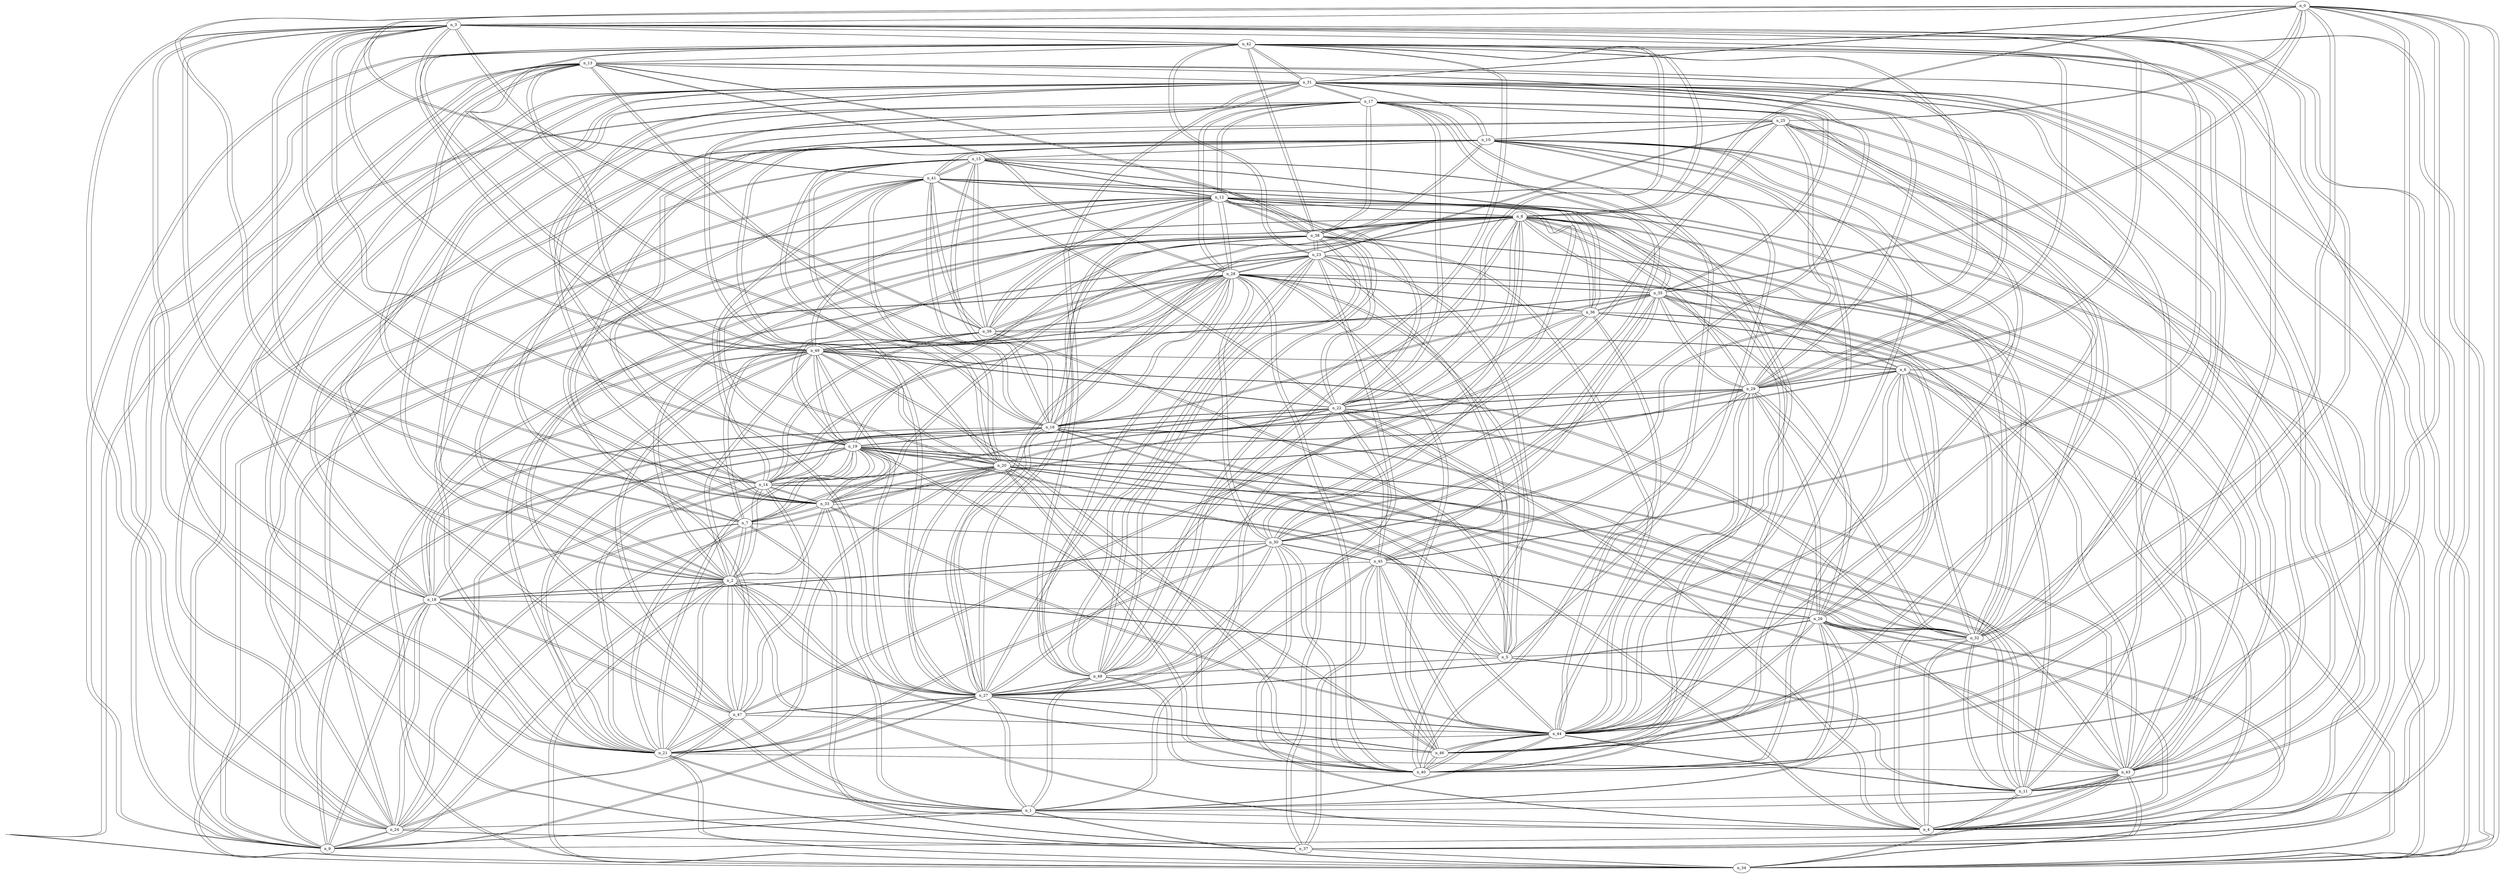 graph g5 {
n_0--n_3
n_0--n_8
n_0--n_25
n_0--n_31
n_0--n_32
n_0--n_33
n_0--n_34
n_0--n_35
n_0--n_37
n_0--n_40
n_0--n_41
n_0--n_46
n_1--n_4
n_1--n_8
n_1--n_9
n_1--n_11
n_1--n_21
n_1--n_24
n_1--n_26
n_1--n_27
n_1--n_33
n_1--n_34
n_1--n_43
n_1--n_44
n_1--n_47
n_1--n_48
n_2--n_3
n_2--n_4
n_2--n_5
n_2--n_7
n_2--n_8
n_2--n_9
n_2--n_14
n_2--n_18
n_2--n_21
n_2--n_25
n_2--n_27
n_2--n_31
n_2--n_33
n_2--n_34
n_2--n_41
n_2--n_45
n_2--n_46
n_2--n_47
n_2--n_49
n_3--n_0
n_3--n_2
n_3--n_4
n_3--n_7
n_3--n_18
n_3--n_19
n_3--n_20
n_3--n_24
n_3--n_29
n_3--n_33
n_3--n_34
n_3--n_39
n_3--n_42
n_3--n_44
n_3--n_45
n_3--n_46
n_3--n_49
n_4--n_1
n_4--n_2
n_4--n_3
n_4--n_8
n_4--n_16
n_4--n_18
n_4--n_22
n_4--n_23
n_4--n_25
n_4--n_26
n_4--n_30
n_4--n_32
n_4--n_35
n_4--n_42
n_4--n_43
n_5--n_2
n_5--n_10
n_5--n_11
n_5--n_20
n_5--n_22
n_5--n_28
n_5--n_32
n_5--n_33
n_5--n_39
n_5--n_48
n_6--n_8
n_6--n_10
n_6--n_11
n_6--n_19
n_6--n_26
n_6--n_29
n_6--n_32
n_6--n_34
n_6--n_35
n_6--n_40
n_6--n_49
n_7--n_2
n_7--n_3
n_7--n_10
n_7--n_19
n_7--n_21
n_7--n_22
n_7--n_24
n_7--n_28
n_7--n_30
n_7--n_33
n_7--n_37
n_8--n_0
n_8--n_1
n_8--n_2
n_8--n_4
n_8--n_6
n_8--n_9
n_8--n_12
n_8--n_16
n_8--n_19
n_8--n_22
n_8--n_29
n_8--n_33
n_8--n_35
n_8--n_38
n_8--n_40
n_8--n_42
n_8--n_43
n_8--n_48
n_9--n_1
n_9--n_2
n_9--n_8
n_9--n_10
n_9--n_13
n_9--n_18
n_9--n_19
n_9--n_24
n_9--n_27
n_9--n_28
n_9--n_42
n_9--n_43
n_10--n_5
n_10--n_6
n_10--n_7
n_10--n_9
n_10--n_15
n_10--n_20
n_10--n_25
n_10--n_31
n_10--n_33
n_10--n_37
n_10--n_38
n_10--n_40
n_10--n_41
n_10--n_43
n_10--n_44
n_11--n_1
n_11--n_5
n_11--n_6
n_11--n_13
n_11--n_14
n_11--n_19
n_11--n_31
n_11--n_32
n_11--n_34
n_11--n_42
n_11--n_43
n_11--n_44
n_12--n_8
n_12--n_15
n_12--n_17
n_12--n_19
n_12--n_22
n_12--n_24
n_12--n_27
n_12--n_28
n_12--n_30
n_12--n_32
n_12--n_34
n_12--n_36
n_12--n_38
n_12--n_39
n_12--n_41
n_12--n_47
n_12--n_49
n_13--n_9
n_13--n_11
n_13--n_14
n_13--n_16
n_13--n_21
n_13--n_28
n_13--n_29
n_13--n_30
n_13--n_31
n_13--n_37
n_13--n_38
n_13--n_42
n_13--n_49
n_14--n_2
n_14--n_11
n_14--n_13
n_14--n_17
n_14--n_19
n_14--n_20
n_14--n_21
n_14--n_28
n_14--n_29
n_14--n_33
n_14--n_39
n_14--n_41
n_14--n_43
n_14--n_47
n_15--n_10
n_15--n_12
n_15--n_16
n_15--n_20
n_15--n_24
n_15--n_27
n_15--n_36
n_15--n_39
n_15--n_41
n_15--n_44
n_15--n_48
n_16--n_4
n_16--n_8
n_16--n_13
n_16--n_15
n_16--n_18
n_16--n_19
n_16--n_21
n_16--n_22
n_16--n_26
n_16--n_27
n_16--n_28
n_16--n_32
n_16--n_35
n_16--n_38
n_16--n_41
n_16--n_42
n_17--n_12
n_17--n_14
n_17--n_18
n_17--n_22
n_17--n_25
n_17--n_28
n_17--n_30
n_17--n_31
n_17--n_34
n_17--n_38
n_17--n_40
n_17--n_43
n_17--n_44
n_18--n_2
n_18--n_3
n_18--n_4
n_18--n_9
n_18--n_16
n_18--n_17
n_18--n_19
n_18--n_21
n_18--n_24
n_18--n_26
n_18--n_29
n_18--n_30
n_18--n_31
n_18--n_34
n_18--n_49
n_19--n_3
n_19--n_6
n_19--n_7
n_19--n_8
n_19--n_9
n_19--n_11
n_19--n_12
n_19--n_14
n_19--n_16
n_19--n_18
n_19--n_20
n_19--n_21
n_19--n_32
n_19--n_33
n_19--n_38
n_19--n_40
n_19--n_44
n_19--n_49
n_20--n_3
n_20--n_5
n_20--n_10
n_20--n_14
n_20--n_15
n_20--n_19
n_20--n_21
n_20--n_24
n_20--n_27
n_20--n_29
n_20--n_31
n_20--n_32
n_20--n_33
n_20--n_36
n_20--n_40
n_20--n_41
n_20--n_46
n_21--n_1
n_21--n_2
n_21--n_7
n_21--n_13
n_21--n_14
n_21--n_16
n_21--n_18
n_21--n_19
n_21--n_20
n_21--n_27
n_21--n_30
n_21--n_31
n_21--n_34
n_21--n_38
n_21--n_41
n_21--n_43
n_21--n_44
n_21--n_47
n_22--n_4
n_22--n_5
n_22--n_7
n_22--n_8
n_22--n_12
n_22--n_16
n_22--n_17
n_22--n_27
n_22--n_29
n_22--n_33
n_22--n_38
n_22--n_41
n_22--n_42
n_22--n_43
n_22--n_45
n_22--n_49
n_23--n_4
n_23--n_25
n_23--n_27
n_23--n_28
n_23--n_34
n_23--n_37
n_23--n_38
n_23--n_39
n_23--n_40
n_23--n_42
n_23--n_45
n_23--n_48
n_24--n_1
n_24--n_3
n_24--n_7
n_24--n_9
n_24--n_12
n_24--n_15
n_24--n_18
n_24--n_20
n_24--n_31
n_24--n_37
n_24--n_42
n_24--n_47
n_25--n_0
n_25--n_2
n_25--n_4
n_25--n_10
n_25--n_17
n_25--n_23
n_25--n_29
n_25--n_33
n_25--n_44
n_25--n_46
n_25--n_48
n_26--n_1
n_26--n_4
n_26--n_6
n_26--n_16
n_26--n_18
n_26--n_27
n_26--n_29
n_26--n_32
n_26--n_34
n_26--n_35
n_26--n_36
n_26--n_40
n_26--n_43
n_26--n_44
n_27--n_1
n_27--n_2
n_27--n_9
n_27--n_12
n_27--n_15
n_27--n_16
n_27--n_20
n_27--n_21
n_27--n_22
n_27--n_23
n_27--n_26
n_27--n_28
n_27--n_30
n_27--n_31
n_27--n_35
n_27--n_44
n_27--n_45
n_27--n_46
n_27--n_47
n_27--n_48
n_27--n_49
n_28--n_5
n_28--n_7
n_28--n_9
n_28--n_12
n_28--n_13
n_28--n_14
n_28--n_16
n_28--n_17
n_28--n_23
n_28--n_27
n_28--n_30
n_28--n_35
n_28--n_36
n_28--n_40
n_28--n_43
n_28--n_46
n_28--n_47
n_28--n_48
n_28--n_49
n_29--n_3
n_29--n_6
n_29--n_8
n_29--n_13
n_29--n_14
n_29--n_18
n_29--n_20
n_29--n_22
n_29--n_25
n_29--n_26
n_29--n_31
n_29--n_32
n_29--n_35
n_29--n_42
n_29--n_44
n_29--n_45
n_29--n_46
n_30--n_4
n_30--n_7
n_30--n_12
n_30--n_13
n_30--n_17
n_30--n_18
n_30--n_21
n_30--n_27
n_30--n_28
n_30--n_35
n_30--n_40
n_30--n_42
n_30--n_45
n_31--n_0
n_31--n_2
n_31--n_10
n_31--n_11
n_31--n_13
n_31--n_17
n_31--n_18
n_31--n_20
n_31--n_21
n_31--n_24
n_31--n_27
n_31--n_29
n_31--n_32
n_31--n_34
n_31--n_35
n_31--n_42
n_31--n_43
n_31--n_44
n_31--n_47
n_31--n_48
n_32--n_0
n_32--n_4
n_32--n_5
n_32--n_6
n_32--n_11
n_32--n_12
n_32--n_16
n_32--n_19
n_32--n_20
n_32--n_26
n_32--n_29
n_32--n_31
n_32--n_38
n_32--n_41
n_32--n_49
n_33--n_0
n_33--n_1
n_33--n_2
n_33--n_3
n_33--n_5
n_33--n_7
n_33--n_8
n_33--n_10
n_33--n_14
n_33--n_19
n_33--n_20
n_33--n_22
n_33--n_25
n_33--n_44
n_34--n_0
n_34--n_1
n_34--n_2
n_34--n_3
n_34--n_6
n_34--n_11
n_34--n_12
n_34--n_17
n_34--n_18
n_34--n_21
n_34--n_23
n_34--n_26
n_34--n_31
n_34--n_37
n_35--n_0
n_35--n_4
n_35--n_6
n_35--n_8
n_35--n_16
n_35--n_26
n_35--n_27
n_35--n_28
n_35--n_29
n_35--n_30
n_35--n_31
n_35--n_36
n_35--n_41
n_35--n_49
n_36--n_12
n_36--n_15
n_36--n_20
n_36--n_26
n_36--n_28
n_36--n_35
n_36--n_39
n_36--n_43
n_36--n_44
n_36--n_47
n_37--n_0
n_37--n_7
n_37--n_10
n_37--n_13
n_37--n_23
n_37--n_24
n_37--n_34
n_37--n_43
n_37--n_45
n_37--n_49
n_38--n_8
n_38--n_10
n_38--n_12
n_38--n_13
n_38--n_16
n_38--n_17
n_38--n_19
n_38--n_21
n_38--n_22
n_38--n_23
n_38--n_32
n_38--n_39
n_38--n_42
n_38--n_44
n_38--n_48
n_39--n_3
n_39--n_5
n_39--n_12
n_39--n_14
n_39--n_15
n_39--n_23
n_39--n_36
n_39--n_38
n_39--n_41
n_39--n_43
n_39--n_49
n_40--n_0
n_40--n_6
n_40--n_8
n_40--n_10
n_40--n_17
n_40--n_19
n_40--n_20
n_40--n_23
n_40--n_26
n_40--n_28
n_40--n_30
n_40--n_44
n_40--n_46
n_40--n_48
n_40--n_49
n_41--n_0
n_41--n_2
n_41--n_10
n_41--n_12
n_41--n_14
n_41--n_15
n_41--n_16
n_41--n_20
n_41--n_21
n_41--n_22
n_41--n_32
n_41--n_35
n_41--n_39
n_42--n_3
n_42--n_4
n_42--n_8
n_42--n_9
n_42--n_11
n_42--n_13
n_42--n_16
n_42--n_22
n_42--n_23
n_42--n_24
n_42--n_29
n_42--n_30
n_42--n_31
n_42--n_38
n_42--n_48
n_42--n_49
n_43--n_1
n_43--n_4
n_43--n_8
n_43--n_9
n_43--n_10
n_43--n_11
n_43--n_14
n_43--n_17
n_43--n_21
n_43--n_22
n_43--n_26
n_43--n_28
n_43--n_31
n_43--n_36
n_43--n_37
n_43--n_39
n_43--n_45
n_44--n_1
n_44--n_3
n_44--n_10
n_44--n_11
n_44--n_15
n_44--n_17
n_44--n_19
n_44--n_21
n_44--n_25
n_44--n_26
n_44--n_27
n_44--n_29
n_44--n_31
n_44--n_33
n_44--n_36
n_44--n_38
n_44--n_40
n_44--n_45
n_44--n_46
n_44--n_47
n_45--n_2
n_45--n_3
n_45--n_22
n_45--n_23
n_45--n_27
n_45--n_29
n_45--n_30
n_45--n_37
n_45--n_43
n_45--n_44
n_45--n_46
n_46--n_0
n_46--n_2
n_46--n_3
n_46--n_20
n_46--n_25
n_46--n_27
n_46--n_28
n_46--n_29
n_46--n_40
n_46--n_44
n_46--n_45
n_47--n_1
n_47--n_2
n_47--n_12
n_47--n_14
n_47--n_21
n_47--n_24
n_47--n_27
n_47--n_28
n_47--n_31
n_47--n_36
n_47--n_44
n_47--n_49
n_48--n_1
n_48--n_5
n_48--n_8
n_48--n_15
n_48--n_23
n_48--n_25
n_48--n_27
n_48--n_28
n_48--n_31
n_48--n_38
n_48--n_40
n_48--n_42
n_49--n_2
n_49--n_3
n_49--n_6
n_49--n_12
n_49--n_13
n_49--n_18
n_49--n_19
n_49--n_22
n_49--n_27
n_49--n_28
n_49--n_32
n_49--n_35
n_49--n_37
n_49--n_39
n_49--n_40
n_49--n_42
n_49--n_47
}